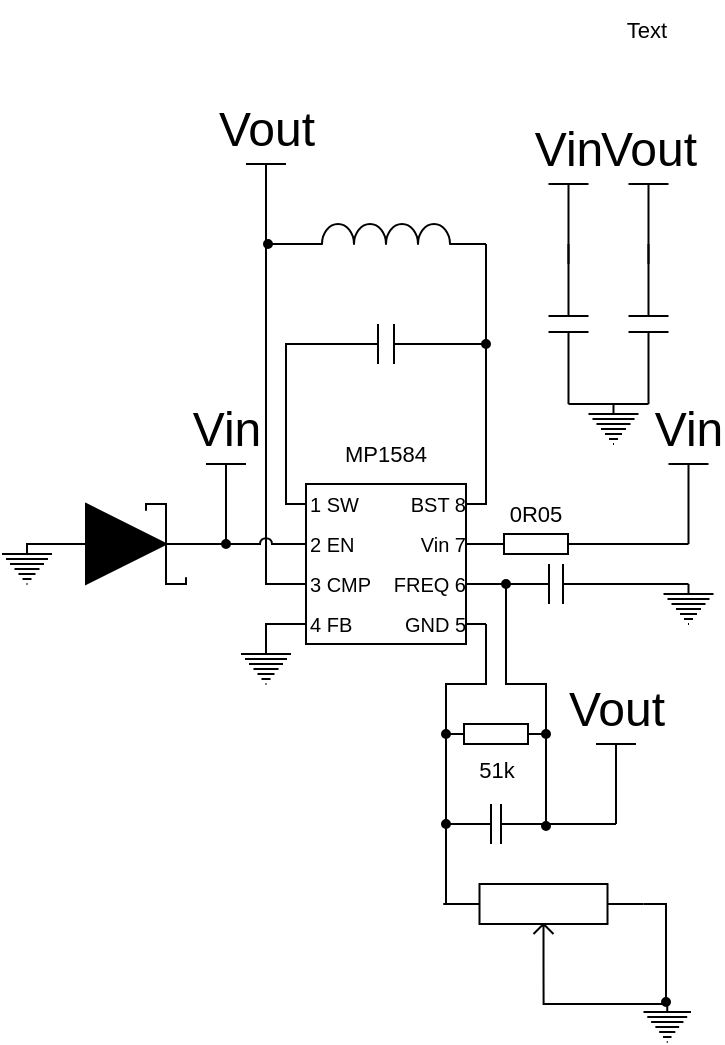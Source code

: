 <mxfile version="28.0.6">
  <diagram name="Page-1" id="PXecp_Z8FyJ8FE-mvrXx">
    <mxGraphModel dx="1216" dy="732" grid="1" gridSize="10" guides="1" tooltips="1" connect="1" arrows="1" fold="1" page="1" pageScale="1" pageWidth="850" pageHeight="1100" math="0" shadow="0">
      <root>
        <mxCell id="0" />
        <mxCell id="1" parent="0" />
        <mxCell id="TNjn2aO0OrQUjDbQEeWQ-2" value="" style="rounded=0;html=1;container=0;fillColor=none;" parent="1" vertex="1">
          <mxGeometry x="240" y="360" width="80" height="80" as="geometry" />
        </mxCell>
        <mxCell id="TNjn2aO0OrQUjDbQEeWQ-3" value="" style="endArrow=none;html=1;rounded=0;" parent="1" edge="1">
          <mxGeometry width="50" height="50" relative="1" as="geometry">
            <mxPoint x="230" y="430" as="sourcePoint" />
            <mxPoint x="240" y="430" as="targetPoint" />
          </mxGeometry>
        </mxCell>
        <mxCell id="TNjn2aO0OrQUjDbQEeWQ-4" value="" style="endArrow=none;html=1;rounded=0;" parent="1" edge="1">
          <mxGeometry width="50" height="50" relative="1" as="geometry">
            <mxPoint x="230" y="410" as="sourcePoint" />
            <mxPoint x="240" y="410" as="targetPoint" />
          </mxGeometry>
        </mxCell>
        <mxCell id="TNjn2aO0OrQUjDbQEeWQ-5" value="" style="endArrow=none;html=1;rounded=0;" parent="1" edge="1">
          <mxGeometry width="50" height="50" relative="1" as="geometry">
            <mxPoint x="230" y="390" as="sourcePoint" />
            <mxPoint x="240" y="390" as="targetPoint" />
          </mxGeometry>
        </mxCell>
        <mxCell id="TNjn2aO0OrQUjDbQEeWQ-6" value="" style="endArrow=none;html=1;rounded=0;" parent="1" edge="1">
          <mxGeometry width="50" height="50" relative="1" as="geometry">
            <mxPoint x="230" y="370" as="sourcePoint" />
            <mxPoint x="240" y="370" as="targetPoint" />
          </mxGeometry>
        </mxCell>
        <mxCell id="TNjn2aO0OrQUjDbQEeWQ-7" value="" style="endArrow=none;html=1;rounded=0;" parent="1" edge="1">
          <mxGeometry width="50" height="50" relative="1" as="geometry">
            <mxPoint x="320" y="370" as="sourcePoint" />
            <mxPoint x="330" y="370" as="targetPoint" />
          </mxGeometry>
        </mxCell>
        <mxCell id="TNjn2aO0OrQUjDbQEeWQ-8" value="" style="endArrow=none;html=1;rounded=0;" parent="1" edge="1">
          <mxGeometry width="50" height="50" relative="1" as="geometry">
            <mxPoint x="320" y="390" as="sourcePoint" />
            <mxPoint x="330" y="390" as="targetPoint" />
          </mxGeometry>
        </mxCell>
        <mxCell id="TNjn2aO0OrQUjDbQEeWQ-9" value="" style="endArrow=none;html=1;rounded=0;" parent="1" edge="1">
          <mxGeometry width="50" height="50" relative="1" as="geometry">
            <mxPoint x="320" y="410" as="sourcePoint" />
            <mxPoint x="330" y="410" as="targetPoint" />
          </mxGeometry>
        </mxCell>
        <mxCell id="TNjn2aO0OrQUjDbQEeWQ-10" value="" style="endArrow=none;html=1;rounded=0;" parent="1" edge="1">
          <mxGeometry width="50" height="50" relative="1" as="geometry">
            <mxPoint x="320" y="430" as="sourcePoint" />
            <mxPoint x="330" y="430" as="targetPoint" />
          </mxGeometry>
        </mxCell>
        <mxCell id="TNjn2aO0OrQUjDbQEeWQ-11" value="1 SW" style="text;html=1;align=left;verticalAlign=middle;rounded=0;fontSize=10;labelPosition=right;verticalLabelPosition=middle;container=0;" parent="1" vertex="1">
          <mxGeometry x="240" y="370" as="geometry" />
        </mxCell>
        <mxCell id="TNjn2aO0OrQUjDbQEeWQ-12" value="2 EN" style="text;html=1;align=left;verticalAlign=middle;rounded=0;fontSize=10;labelPosition=right;verticalLabelPosition=middle;container=0;" parent="1" vertex="1">
          <mxGeometry x="240" y="390" as="geometry" />
        </mxCell>
        <mxCell id="TNjn2aO0OrQUjDbQEeWQ-13" value="3 CMP" style="text;html=1;align=left;verticalAlign=middle;rounded=0;fontSize=10;labelPosition=right;verticalLabelPosition=middle;container=0;" parent="1" vertex="1">
          <mxGeometry x="240" y="410" as="geometry" />
        </mxCell>
        <mxCell id="TNjn2aO0OrQUjDbQEeWQ-14" value="4 FB" style="text;html=1;align=left;verticalAlign=middle;rounded=0;fontSize=10;labelPosition=right;verticalLabelPosition=middle;container=0;" parent="1" vertex="1">
          <mxGeometry x="240" y="430" as="geometry" />
        </mxCell>
        <mxCell id="TNjn2aO0OrQUjDbQEeWQ-20" value="" style="edgeStyle=orthogonalEdgeStyle;rounded=0;orthogonalLoop=1;jettySize=auto;html=1;" parent="1" source="TNjn2aO0OrQUjDbQEeWQ-15" target="TNjn2aO0OrQUjDbQEeWQ-2" edge="1">
          <mxGeometry relative="1" as="geometry" />
        </mxCell>
        <mxCell id="TNjn2aO0OrQUjDbQEeWQ-15" value="BST 8" style="text;html=1;align=right;verticalAlign=middle;rounded=0;fontSize=10;labelPosition=left;verticalLabelPosition=middle;container=0;" parent="1" vertex="1">
          <mxGeometry x="320" y="370" as="geometry" />
        </mxCell>
        <mxCell id="TNjn2aO0OrQUjDbQEeWQ-16" value="Vin 7" style="text;html=1;align=right;verticalAlign=middle;rounded=0;fontSize=10;labelPosition=left;verticalLabelPosition=middle;container=0;" parent="1" vertex="1">
          <mxGeometry x="320" y="390" as="geometry" />
        </mxCell>
        <mxCell id="TNjn2aO0OrQUjDbQEeWQ-17" value="FREQ 6" style="text;html=1;align=right;verticalAlign=middle;rounded=0;fontSize=10;labelPosition=left;verticalLabelPosition=middle;container=0;" parent="1" vertex="1">
          <mxGeometry x="320" y="410" as="geometry" />
        </mxCell>
        <mxCell id="TNjn2aO0OrQUjDbQEeWQ-18" value="GND 5" style="text;html=1;align=right;verticalAlign=middle;rounded=0;fontSize=10;labelPosition=left;verticalLabelPosition=middle;container=0;" parent="1" vertex="1">
          <mxGeometry x="320" y="430" as="geometry" />
        </mxCell>
        <mxCell id="TNjn2aO0OrQUjDbQEeWQ-21" value="" style="pointerEvents=1;verticalLabelPosition=bottom;shadow=0;dashed=0;align=center;html=1;verticalAlign=top;shape=mxgraph.electrical.capacitors.capacitor_1;" parent="1" vertex="1">
          <mxGeometry x="240" y="280" width="80" height="20" as="geometry" />
        </mxCell>
        <mxCell id="TNjn2aO0OrQUjDbQEeWQ-22" style="edgeStyle=orthogonalEdgeStyle;rounded=0;orthogonalLoop=1;jettySize=auto;html=1;entryX=0;entryY=0.5;entryDx=0;entryDy=0;entryPerimeter=0;endArrow=none;endFill=0;jumpStyle=arc;" parent="1" source="TNjn2aO0OrQUjDbQEeWQ-11" target="TNjn2aO0OrQUjDbQEeWQ-21" edge="1">
          <mxGeometry relative="1" as="geometry">
            <Array as="points">
              <mxPoint x="230" y="370" />
              <mxPoint x="230" y="290" />
            </Array>
          </mxGeometry>
        </mxCell>
        <mxCell id="TNjn2aO0OrQUjDbQEeWQ-23" style="edgeStyle=orthogonalEdgeStyle;shape=connector;rounded=0;jumpStyle=arc;orthogonalLoop=1;jettySize=auto;html=1;entryX=1;entryY=0.5;entryDx=0;entryDy=0;entryPerimeter=0;strokeColor=default;align=center;verticalAlign=middle;fontFamily=Helvetica;fontSize=11;fontColor=default;labelBackgroundColor=default;endArrow=none;endFill=0;" parent="1" source="TNjn2aO0OrQUjDbQEeWQ-15" target="TNjn2aO0OrQUjDbQEeWQ-21" edge="1">
          <mxGeometry relative="1" as="geometry">
            <Array as="points">
              <mxPoint x="330" y="370" />
              <mxPoint x="330" y="290" />
            </Array>
          </mxGeometry>
        </mxCell>
        <mxCell id="TNjn2aO0OrQUjDbQEeWQ-25" style="edgeStyle=orthogonalEdgeStyle;shape=connector;rounded=0;jumpStyle=arc;orthogonalLoop=1;jettySize=auto;html=1;strokeColor=default;align=center;verticalAlign=middle;fontFamily=Helvetica;fontSize=11;fontColor=default;labelBackgroundColor=default;endArrow=none;endFill=0;" parent="1" source="TNjn2aO0OrQUjDbQEeWQ-24" edge="1">
          <mxGeometry relative="1" as="geometry">
            <mxPoint x="330" y="290" as="targetPoint" />
            <Array as="points">
              <mxPoint x="330" y="280" />
              <mxPoint x="330" y="280" />
            </Array>
          </mxGeometry>
        </mxCell>
        <mxCell id="TNjn2aO0OrQUjDbQEeWQ-26" style="edgeStyle=orthogonalEdgeStyle;shape=connector;rounded=0;jumpStyle=arc;orthogonalLoop=1;jettySize=auto;html=1;strokeColor=default;align=center;verticalAlign=middle;fontFamily=Helvetica;fontSize=11;fontColor=default;labelBackgroundColor=default;endArrow=none;endFill=0;exitX=0;exitY=1;exitDx=0;exitDy=0;exitPerimeter=0;" parent="1" source="TNjn2aO0OrQUjDbQEeWQ-24" edge="1">
          <mxGeometry relative="1" as="geometry">
            <mxPoint x="230" y="410" as="targetPoint" />
            <Array as="points">
              <mxPoint x="220" y="240" />
              <mxPoint x="220" y="410" />
            </Array>
          </mxGeometry>
        </mxCell>
        <mxCell id="TNjn2aO0OrQUjDbQEeWQ-24" value="" style="pointerEvents=1;verticalLabelPosition=bottom;shadow=0;dashed=0;align=center;html=1;verticalAlign=top;shape=mxgraph.electrical.inductors.inductor_3;fontFamily=Helvetica;fontSize=11;fontColor=default;labelBackgroundColor=default;" parent="1" vertex="1">
          <mxGeometry x="230" y="230" width="100" height="10" as="geometry" />
        </mxCell>
        <mxCell id="TNjn2aO0OrQUjDbQEeWQ-28" style="edgeStyle=orthogonalEdgeStyle;shape=connector;rounded=0;jumpStyle=arc;orthogonalLoop=1;jettySize=auto;html=1;strokeColor=default;align=center;verticalAlign=middle;fontFamily=Helvetica;fontSize=11;fontColor=default;labelBackgroundColor=default;endArrow=none;endFill=0;" parent="1" source="TNjn2aO0OrQUjDbQEeWQ-27" edge="1">
          <mxGeometry relative="1" as="geometry">
            <mxPoint x="230" y="390" as="targetPoint" />
          </mxGeometry>
        </mxCell>
        <mxCell id="TNjn2aO0OrQUjDbQEeWQ-27" value="" style="pointerEvents=1;fillColor=strokeColor;verticalLabelPosition=bottom;shadow=0;dashed=0;align=center;html=1;verticalAlign=top;shape=mxgraph.electrical.diodes.schottky_diode;fontFamily=Helvetica;fontSize=11;fontColor=default;labelBackgroundColor=default;" parent="1" vertex="1">
          <mxGeometry x="100" y="370" width="100" height="40" as="geometry" />
        </mxCell>
        <mxCell id="TNjn2aO0OrQUjDbQEeWQ-29" value="" style="pointerEvents=1;verticalLabelPosition=bottom;shadow=0;dashed=0;align=center;html=1;verticalAlign=top;shape=mxgraph.electrical.signal_sources.protective_earth;fontFamily=Helvetica;fontSize=11;fontColor=default;labelBackgroundColor=default;rotation=0;" parent="1" vertex="1">
          <mxGeometry x="88" y="390" width="25" height="20" as="geometry" />
        </mxCell>
        <mxCell id="TNjn2aO0OrQUjDbQEeWQ-30" value="Vin" style="verticalLabelPosition=top;verticalAlign=bottom;shape=mxgraph.electrical.signal_sources.vdd;shadow=0;dashed=0;align=center;strokeWidth=1;fontSize=24;html=1;flipV=1;fontFamily=Helvetica;fontColor=default;labelBackgroundColor=none;rotation=0;fillColor=none;" parent="1" vertex="1">
          <mxGeometry x="421.25" y="350" width="20" height="40" as="geometry" />
        </mxCell>
        <mxCell id="TNjn2aO0OrQUjDbQEeWQ-63" style="edgeStyle=orthogonalEdgeStyle;shape=connector;rounded=0;jumpStyle=arc;orthogonalLoop=1;jettySize=auto;html=1;exitX=0.5;exitY=0;exitDx=0;exitDy=0;exitPerimeter=0;strokeColor=default;align=center;verticalAlign=middle;fontFamily=Helvetica;fontSize=11;fontColor=default;labelBackgroundColor=default;endArrow=none;endFill=0;" parent="1" source="TNjn2aO0OrQUjDbQEeWQ-31" edge="1">
          <mxGeometry relative="1" as="geometry">
            <mxPoint x="230" y="430" as="targetPoint" />
            <Array as="points">
              <mxPoint x="220" y="430" />
            </Array>
          </mxGeometry>
        </mxCell>
        <mxCell id="TNjn2aO0OrQUjDbQEeWQ-31" value="" style="pointerEvents=1;verticalLabelPosition=bottom;shadow=0;dashed=0;align=center;html=1;verticalAlign=top;shape=mxgraph.electrical.signal_sources.protective_earth;fontFamily=Helvetica;fontSize=11;fontColor=default;labelBackgroundColor=default;rotation=0;" parent="1" vertex="1">
          <mxGeometry x="207.5" y="440" width="25" height="20" as="geometry" />
        </mxCell>
        <mxCell id="TNjn2aO0OrQUjDbQEeWQ-32" value="" style="pointerEvents=1;verticalLabelPosition=bottom;shadow=0;dashed=0;align=center;html=1;verticalAlign=top;shape=mxgraph.electrical.capacitors.capacitor_1;" parent="1" vertex="1">
          <mxGeometry x="330" y="400" width="70" height="20" as="geometry" />
        </mxCell>
        <mxCell id="TNjn2aO0OrQUjDbQEeWQ-33" value="" style="pointerEvents=1;verticalLabelPosition=bottom;shadow=0;dashed=0;align=center;html=1;verticalAlign=top;shape=mxgraph.electrical.signal_sources.protective_earth;fontFamily=Helvetica;fontSize=11;fontColor=default;labelBackgroundColor=default;rotation=0;" parent="1" vertex="1">
          <mxGeometry x="418.75" y="410" width="25" height="20" as="geometry" />
        </mxCell>
        <mxCell id="TNjn2aO0OrQUjDbQEeWQ-39" style="edgeStyle=orthogonalEdgeStyle;shape=connector;rounded=0;jumpStyle=arc;orthogonalLoop=1;jettySize=auto;html=1;exitX=0;exitY=0.5;exitDx=0;exitDy=0;exitPerimeter=0;strokeColor=default;align=center;verticalAlign=middle;fontFamily=Helvetica;fontSize=11;fontColor=default;labelBackgroundColor=default;endArrow=none;endFill=0;" parent="1" source="TNjn2aO0OrQUjDbQEeWQ-34" edge="1">
          <mxGeometry relative="1" as="geometry">
            <mxPoint x="330" y="430" as="targetPoint" />
            <Array as="points">
              <mxPoint x="310" y="460" />
              <mxPoint x="330" y="460" />
            </Array>
          </mxGeometry>
        </mxCell>
        <mxCell id="TNjn2aO0OrQUjDbQEeWQ-34" value="51k" style="pointerEvents=1;verticalLabelPosition=bottom;shadow=0;dashed=0;align=center;html=1;verticalAlign=top;shape=mxgraph.electrical.resistors.resistor_1;fontFamily=Helvetica;fontSize=11;fontColor=default;labelBackgroundColor=none;fillColor=none;" parent="1" vertex="1">
          <mxGeometry x="310" y="480" width="50" height="10" as="geometry" />
        </mxCell>
        <mxCell id="TNjn2aO0OrQUjDbQEeWQ-35" style="edgeStyle=orthogonalEdgeStyle;shape=connector;rounded=0;jumpStyle=arc;orthogonalLoop=1;jettySize=auto;html=1;entryX=0;entryY=0.5;entryDx=0;entryDy=0;entryPerimeter=0;strokeColor=default;align=center;verticalAlign=middle;fontFamily=Helvetica;fontSize=11;fontColor=default;labelBackgroundColor=default;endArrow=none;endFill=0;exitX=1;exitY=0.5;exitDx=0;exitDy=0;exitPerimeter=0;" parent="1" source="TNjn2aO0OrQUjDbQEeWQ-34" target="TNjn2aO0OrQUjDbQEeWQ-32" edge="1">
          <mxGeometry relative="1" as="geometry">
            <Array as="points">
              <mxPoint x="360" y="460" />
              <mxPoint x="340" y="460" />
              <mxPoint x="340" y="410" />
            </Array>
          </mxGeometry>
        </mxCell>
        <mxCell id="TNjn2aO0OrQUjDbQEeWQ-36" value="" style="pointerEvents=1;verticalLabelPosition=bottom;shadow=0;dashed=0;align=center;html=1;verticalAlign=top;shape=mxgraph.electrical.capacitors.capacitor_1;" parent="1" vertex="1">
          <mxGeometry x="310" y="520" width="50" height="20" as="geometry" />
        </mxCell>
        <mxCell id="TNjn2aO0OrQUjDbQEeWQ-37" style="edgeStyle=orthogonalEdgeStyle;shape=connector;rounded=0;jumpStyle=arc;orthogonalLoop=1;jettySize=auto;html=1;exitX=1;exitY=0.5;exitDx=0;exitDy=0;exitPerimeter=0;entryX=1;entryY=0.5;entryDx=0;entryDy=0;entryPerimeter=0;strokeColor=default;align=center;verticalAlign=middle;fontFamily=Helvetica;fontSize=11;fontColor=default;labelBackgroundColor=default;endArrow=none;endFill=0;" parent="1" source="TNjn2aO0OrQUjDbQEeWQ-34" target="TNjn2aO0OrQUjDbQEeWQ-36" edge="1">
          <mxGeometry relative="1" as="geometry">
            <Array as="points">
              <mxPoint x="360" y="510" />
              <mxPoint x="360" y="510" />
            </Array>
          </mxGeometry>
        </mxCell>
        <mxCell id="TNjn2aO0OrQUjDbQEeWQ-38" style="edgeStyle=orthogonalEdgeStyle;shape=connector;rounded=0;jumpStyle=arc;orthogonalLoop=1;jettySize=auto;html=1;exitX=0;exitY=0.5;exitDx=0;exitDy=0;exitPerimeter=0;entryX=0;entryY=0.5;entryDx=0;entryDy=0;entryPerimeter=0;strokeColor=default;align=center;verticalAlign=middle;fontFamily=Helvetica;fontSize=11;fontColor=default;labelBackgroundColor=default;endArrow=none;endFill=0;" parent="1" source="TNjn2aO0OrQUjDbQEeWQ-36" target="TNjn2aO0OrQUjDbQEeWQ-34" edge="1">
          <mxGeometry relative="1" as="geometry">
            <Array as="points">
              <mxPoint x="310" y="510" />
              <mxPoint x="310" y="510" />
            </Array>
          </mxGeometry>
        </mxCell>
        <mxCell id="TNjn2aO0OrQUjDbQEeWQ-40" value="" style="pointerEvents=1;verticalLabelPosition=bottom;shadow=0;dashed=0;align=center;html=1;verticalAlign=top;shape=mxgraph.electrical.resistors.resistor_1;fontFamily=Helvetica;fontSize=11;fontColor=default;labelBackgroundColor=none;fillColor=none;" parent="1" vertex="1">
          <mxGeometry x="330" y="385" width="50" height="10" as="geometry" />
        </mxCell>
        <mxCell id="TNjn2aO0OrQUjDbQEeWQ-41" value="0R05" style="text;html=1;align=center;verticalAlign=middle;whiteSpace=wrap;rounded=0;fontFamily=Helvetica;fontSize=11;fontColor=default;labelBackgroundColor=none;" parent="1" vertex="1">
          <mxGeometry x="325" y="360" width="60" height="30" as="geometry" />
        </mxCell>
        <mxCell id="TNjn2aO0OrQUjDbQEeWQ-42" value="Vin" style="verticalLabelPosition=top;verticalAlign=bottom;shape=mxgraph.electrical.signal_sources.vdd;shadow=0;dashed=0;align=center;strokeWidth=1;fontSize=24;html=1;flipV=1;fontFamily=Helvetica;fontColor=default;labelBackgroundColor=none;rotation=0;" parent="1" vertex="1">
          <mxGeometry x="361.25" y="210" width="20" height="40" as="geometry" />
        </mxCell>
        <mxCell id="TNjn2aO0OrQUjDbQEeWQ-43" value="Vout" style="verticalLabelPosition=top;verticalAlign=bottom;shape=mxgraph.electrical.signal_sources.vdd;shadow=0;dashed=0;align=center;strokeWidth=1;fontSize=24;html=1;flipV=1;fontFamily=Helvetica;fontColor=default;labelBackgroundColor=none;rotation=0;" parent="1" vertex="1">
          <mxGeometry x="401.25" y="210" width="20" height="40" as="geometry" />
        </mxCell>
        <mxCell id="TNjn2aO0OrQUjDbQEeWQ-44" value="" style="pointerEvents=1;verticalLabelPosition=bottom;shadow=0;dashed=0;align=center;html=1;verticalAlign=top;shape=mxgraph.electrical.signal_sources.protective_earth;fontFamily=Helvetica;fontSize=11;fontColor=default;labelBackgroundColor=default;rotation=0;" parent="1" vertex="1">
          <mxGeometry x="381.25" y="320" width="25" height="20" as="geometry" />
        </mxCell>
        <mxCell id="TNjn2aO0OrQUjDbQEeWQ-45" value="" style="pointerEvents=1;verticalLabelPosition=bottom;shadow=0;dashed=0;align=center;html=1;verticalAlign=top;shape=mxgraph.electrical.capacitors.capacitor_1;rotation=90;" parent="1" vertex="1">
          <mxGeometry x="331.25" y="270" width="80" height="20" as="geometry" />
        </mxCell>
        <mxCell id="TNjn2aO0OrQUjDbQEeWQ-46" value="" style="pointerEvents=1;verticalLabelPosition=bottom;shadow=0;dashed=0;align=center;html=1;verticalAlign=top;shape=mxgraph.electrical.capacitors.capacitor_1;rotation=90;" parent="1" vertex="1">
          <mxGeometry x="371.25" y="270" width="80" height="20" as="geometry" />
        </mxCell>
        <mxCell id="TNjn2aO0OrQUjDbQEeWQ-47" style="edgeStyle=orthogonalEdgeStyle;shape=connector;rounded=0;jumpStyle=arc;orthogonalLoop=1;jettySize=auto;html=1;exitX=1;exitY=0.5;exitDx=0;exitDy=0;exitPerimeter=0;entryX=1;entryY=0.5;entryDx=0;entryDy=0;entryPerimeter=0;strokeColor=default;align=center;verticalAlign=middle;fontFamily=Helvetica;fontSize=11;fontColor=default;labelBackgroundColor=default;endArrow=none;endFill=0;" parent="1" source="TNjn2aO0OrQUjDbQEeWQ-45" target="TNjn2aO0OrQUjDbQEeWQ-46" edge="1">
          <mxGeometry relative="1" as="geometry">
            <Array as="points">
              <mxPoint x="401.25" y="320" />
              <mxPoint x="401.25" y="320" />
            </Array>
          </mxGeometry>
        </mxCell>
        <mxCell id="TNjn2aO0OrQUjDbQEeWQ-48" value="Vin" style="verticalLabelPosition=top;verticalAlign=bottom;shape=mxgraph.electrical.signal_sources.vdd;shadow=0;dashed=0;align=center;strokeWidth=1;fontSize=24;html=1;flipV=1;fontFamily=Helvetica;fontColor=default;labelBackgroundColor=none;rotation=0;fillColor=none;" parent="1" vertex="1">
          <mxGeometry x="190" y="350" width="20" height="40" as="geometry" />
        </mxCell>
        <mxCell id="TNjn2aO0OrQUjDbQEeWQ-49" value="Vout" style="verticalLabelPosition=top;verticalAlign=bottom;shape=mxgraph.electrical.signal_sources.vdd;shadow=0;dashed=0;align=center;strokeWidth=1;fontSize=24;html=1;flipV=1;fontFamily=Helvetica;fontColor=default;labelBackgroundColor=none;rotation=0;fillColor=none;" parent="1" vertex="1">
          <mxGeometry x="385" y="490" width="20" height="40" as="geometry" />
        </mxCell>
        <mxCell id="TNjn2aO0OrQUjDbQEeWQ-52" value="" style="pointerEvents=1;verticalLabelPosition=bottom;shadow=0;dashed=0;align=center;html=1;verticalAlign=top;shape=mxgraph.electrical.resistors.potentiometer_1;fontFamily=Helvetica;fontSize=11;fontColor=default;labelBackgroundColor=none;fillColor=none;" parent="1" vertex="1">
          <mxGeometry x="308.75" y="560" width="100" height="40" as="geometry" />
        </mxCell>
        <mxCell id="TNjn2aO0OrQUjDbQEeWQ-53" style="edgeStyle=orthogonalEdgeStyle;shape=connector;rounded=0;jumpStyle=arc;orthogonalLoop=1;jettySize=auto;html=1;exitX=0.5;exitY=1;exitDx=0;exitDy=0;exitPerimeter=0;entryX=1;entryY=0.25;entryDx=0;entryDy=0;entryPerimeter=0;strokeColor=default;align=center;verticalAlign=middle;fontFamily=Helvetica;fontSize=11;fontColor=default;labelBackgroundColor=default;endArrow=none;endFill=0;" parent="1" source="TNjn2aO0OrQUjDbQEeWQ-52" target="TNjn2aO0OrQUjDbQEeWQ-52" edge="1">
          <mxGeometry relative="1" as="geometry">
            <Array as="points">
              <mxPoint x="359" y="620" />
              <mxPoint x="420" y="620" />
              <mxPoint x="420" y="570" />
            </Array>
          </mxGeometry>
        </mxCell>
        <mxCell id="TNjn2aO0OrQUjDbQEeWQ-54" value="" style="pointerEvents=1;verticalLabelPosition=bottom;shadow=0;dashed=0;align=center;html=1;verticalAlign=top;shape=mxgraph.electrical.signal_sources.protective_earth;fontFamily=Helvetica;fontSize=11;fontColor=default;labelBackgroundColor=default;rotation=0;" parent="1" vertex="1">
          <mxGeometry x="408.75" y="619" width="23.75" height="20" as="geometry" />
        </mxCell>
        <mxCell id="TNjn2aO0OrQUjDbQEeWQ-55" style="edgeStyle=orthogonalEdgeStyle;shape=connector;rounded=0;jumpStyle=arc;orthogonalLoop=1;jettySize=auto;html=1;exitX=0;exitY=0.5;exitDx=0;exitDy=0;exitPerimeter=0;entryX=0;entryY=0.25;entryDx=0;entryDy=0;entryPerimeter=0;strokeColor=default;align=center;verticalAlign=middle;fontFamily=Helvetica;fontSize=11;fontColor=default;labelBackgroundColor=default;endArrow=none;endFill=0;" parent="1" source="TNjn2aO0OrQUjDbQEeWQ-36" target="TNjn2aO0OrQUjDbQEeWQ-52" edge="1">
          <mxGeometry relative="1" as="geometry">
            <Array as="points">
              <mxPoint x="310" y="570" />
            </Array>
          </mxGeometry>
        </mxCell>
        <mxCell id="TNjn2aO0OrQUjDbQEeWQ-57" value="MP1584" style="text;html=1;align=center;verticalAlign=middle;whiteSpace=wrap;rounded=0;fontFamily=Helvetica;fontSize=11;fontColor=default;labelBackgroundColor=none;" parent="1" vertex="1">
          <mxGeometry x="250" y="330" width="60" height="30" as="geometry" />
        </mxCell>
        <mxCell id="TNjn2aO0OrQUjDbQEeWQ-58" style="edgeStyle=orthogonalEdgeStyle;shape=connector;rounded=0;jumpStyle=arc;orthogonalLoop=1;jettySize=auto;html=1;exitX=1;exitY=0.5;exitDx=0;exitDy=0;exitPerimeter=0;entryX=0.5;entryY=0;entryDx=0;entryDy=0;entryPerimeter=0;strokeColor=default;align=center;verticalAlign=middle;fontFamily=Helvetica;fontSize=11;fontColor=default;labelBackgroundColor=default;endArrow=none;endFill=0;" parent="1" source="TNjn2aO0OrQUjDbQEeWQ-40" target="TNjn2aO0OrQUjDbQEeWQ-30" edge="1">
          <mxGeometry relative="1" as="geometry">
            <Array as="points">
              <mxPoint x="420" y="390" />
              <mxPoint x="420" y="390" />
            </Array>
          </mxGeometry>
        </mxCell>
        <mxCell id="TNjn2aO0OrQUjDbQEeWQ-59" style="edgeStyle=orthogonalEdgeStyle;shape=connector;rounded=0;jumpStyle=arc;orthogonalLoop=1;jettySize=auto;html=1;exitX=1;exitY=0.5;exitDx=0;exitDy=0;exitPerimeter=0;entryX=0.5;entryY=0;entryDx=0;entryDy=0;entryPerimeter=0;strokeColor=default;align=center;verticalAlign=middle;fontFamily=Helvetica;fontSize=11;fontColor=default;labelBackgroundColor=default;endArrow=none;endFill=0;" parent="1" source="TNjn2aO0OrQUjDbQEeWQ-32" target="TNjn2aO0OrQUjDbQEeWQ-33" edge="1">
          <mxGeometry relative="1" as="geometry" />
        </mxCell>
        <mxCell id="TNjn2aO0OrQUjDbQEeWQ-61" style="edgeStyle=orthogonalEdgeStyle;shape=connector;rounded=0;jumpStyle=arc;orthogonalLoop=1;jettySize=auto;html=1;exitX=0.5;exitY=0;exitDx=0;exitDy=0;exitPerimeter=0;entryX=1;entryY=0.5;entryDx=0;entryDy=0;entryPerimeter=0;strokeColor=default;align=center;verticalAlign=middle;fontFamily=Helvetica;fontSize=11;fontColor=default;labelBackgroundColor=default;endArrow=none;endFill=0;" parent="1" source="TNjn2aO0OrQUjDbQEeWQ-49" target="TNjn2aO0OrQUjDbQEeWQ-36" edge="1">
          <mxGeometry relative="1" as="geometry" />
        </mxCell>
        <mxCell id="TNjn2aO0OrQUjDbQEeWQ-62" value="Vout" style="verticalLabelPosition=top;verticalAlign=bottom;shape=mxgraph.electrical.signal_sources.vdd;shadow=0;dashed=0;align=center;strokeWidth=1;fontSize=24;html=1;flipV=1;fontFamily=Helvetica;fontColor=default;labelBackgroundColor=none;rotation=0;" parent="1" vertex="1">
          <mxGeometry x="210" y="200" width="20" height="40" as="geometry" />
        </mxCell>
        <mxCell id="TNjn2aO0OrQUjDbQEeWQ-64" value="" style="ellipse;whiteSpace=wrap;html=1;aspect=fixed;fontFamily=Helvetica;fontSize=11;fontColor=default;labelBackgroundColor=default;fillColor=light-dark(#000000,#FFFFFF);" parent="1" vertex="1">
          <mxGeometry x="338" y="408" width="4" height="4" as="geometry" />
        </mxCell>
        <mxCell id="TNjn2aO0OrQUjDbQEeWQ-66" value="" style="ellipse;whiteSpace=wrap;html=1;aspect=fixed;fontFamily=Helvetica;fontSize=11;fontColor=default;labelBackgroundColor=default;fillColor=light-dark(#000000,#FFFFFF);" parent="1" vertex="1">
          <mxGeometry x="358" y="483" width="4" height="4" as="geometry" />
        </mxCell>
        <mxCell id="TNjn2aO0OrQUjDbQEeWQ-67" value="" style="ellipse;whiteSpace=wrap;html=1;aspect=fixed;fontFamily=Helvetica;fontSize=11;fontColor=default;labelBackgroundColor=default;fillColor=light-dark(#000000,#FFFFFF);" parent="1" vertex="1">
          <mxGeometry x="308" y="483" width="4" height="4" as="geometry" />
        </mxCell>
        <mxCell id="TNjn2aO0OrQUjDbQEeWQ-70" value="" style="ellipse;whiteSpace=wrap;html=1;aspect=fixed;fontFamily=Helvetica;fontSize=11;fontColor=default;labelBackgroundColor=default;fillColor=light-dark(#000000,#FFFFFF);" parent="1" vertex="1">
          <mxGeometry x="308" y="528" width="4" height="4" as="geometry" />
        </mxCell>
        <mxCell id="TNjn2aO0OrQUjDbQEeWQ-71" value="" style="ellipse;whiteSpace=wrap;html=1;aspect=fixed;fontFamily=Helvetica;fontSize=11;fontColor=default;labelBackgroundColor=default;fillColor=light-dark(#000000,#FFFFFF);" parent="1" vertex="1">
          <mxGeometry x="358" y="529" width="4" height="4" as="geometry" />
        </mxCell>
        <mxCell id="TNjn2aO0OrQUjDbQEeWQ-72" value="" style="ellipse;whiteSpace=wrap;html=1;aspect=fixed;fontFamily=Helvetica;fontSize=11;fontColor=default;labelBackgroundColor=default;fillColor=light-dark(#000000,#FFFFFF);" parent="1" vertex="1">
          <mxGeometry x="418" y="617" width="4" height="4" as="geometry" />
        </mxCell>
        <mxCell id="TNjn2aO0OrQUjDbQEeWQ-73" value="" style="ellipse;whiteSpace=wrap;html=1;aspect=fixed;fontFamily=Helvetica;fontSize=11;fontColor=default;labelBackgroundColor=default;fillColor=light-dark(#000000,#FFFFFF);" parent="1" vertex="1">
          <mxGeometry x="198" y="388" width="4" height="4" as="geometry" />
        </mxCell>
        <mxCell id="TNjn2aO0OrQUjDbQEeWQ-74" value="" style="ellipse;whiteSpace=wrap;html=1;aspect=fixed;fontFamily=Helvetica;fontSize=11;fontColor=default;labelBackgroundColor=default;fillColor=light-dark(#000000,#FFFFFF);" parent="1" vertex="1">
          <mxGeometry x="219" y="238" width="4" height="4" as="geometry" />
        </mxCell>
        <mxCell id="TNjn2aO0OrQUjDbQEeWQ-75" value="" style="ellipse;whiteSpace=wrap;html=1;aspect=fixed;fontFamily=Helvetica;fontSize=11;fontColor=default;labelBackgroundColor=default;fillColor=light-dark(#000000,#FFFFFF);" parent="1" vertex="1">
          <mxGeometry x="328" y="288" width="4" height="4" as="geometry" />
        </mxCell>
        <mxCell id="TNjn2aO0OrQUjDbQEeWQ-76" value="Text" style="text;html=1;align=center;verticalAlign=middle;resizable=0;points=[];autosize=1;strokeColor=none;fillColor=none;fontFamily=Helvetica;fontSize=11;fontColor=default;labelBackgroundColor=default;" parent="1" vertex="1">
          <mxGeometry x="390" y="118" width="40" height="30" as="geometry" />
        </mxCell>
      </root>
    </mxGraphModel>
  </diagram>
</mxfile>
